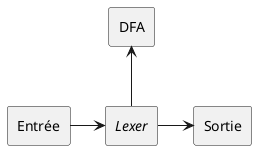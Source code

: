 @startuml

skinparam monochrome true

rectangle "<i>Lexer</i>" as parser
rectangle "Entrée" as input
rectangle "Sortie" as output
rectangle "DFA" as table

table <-- parser
input -> parser
parser -> output

@enduml
